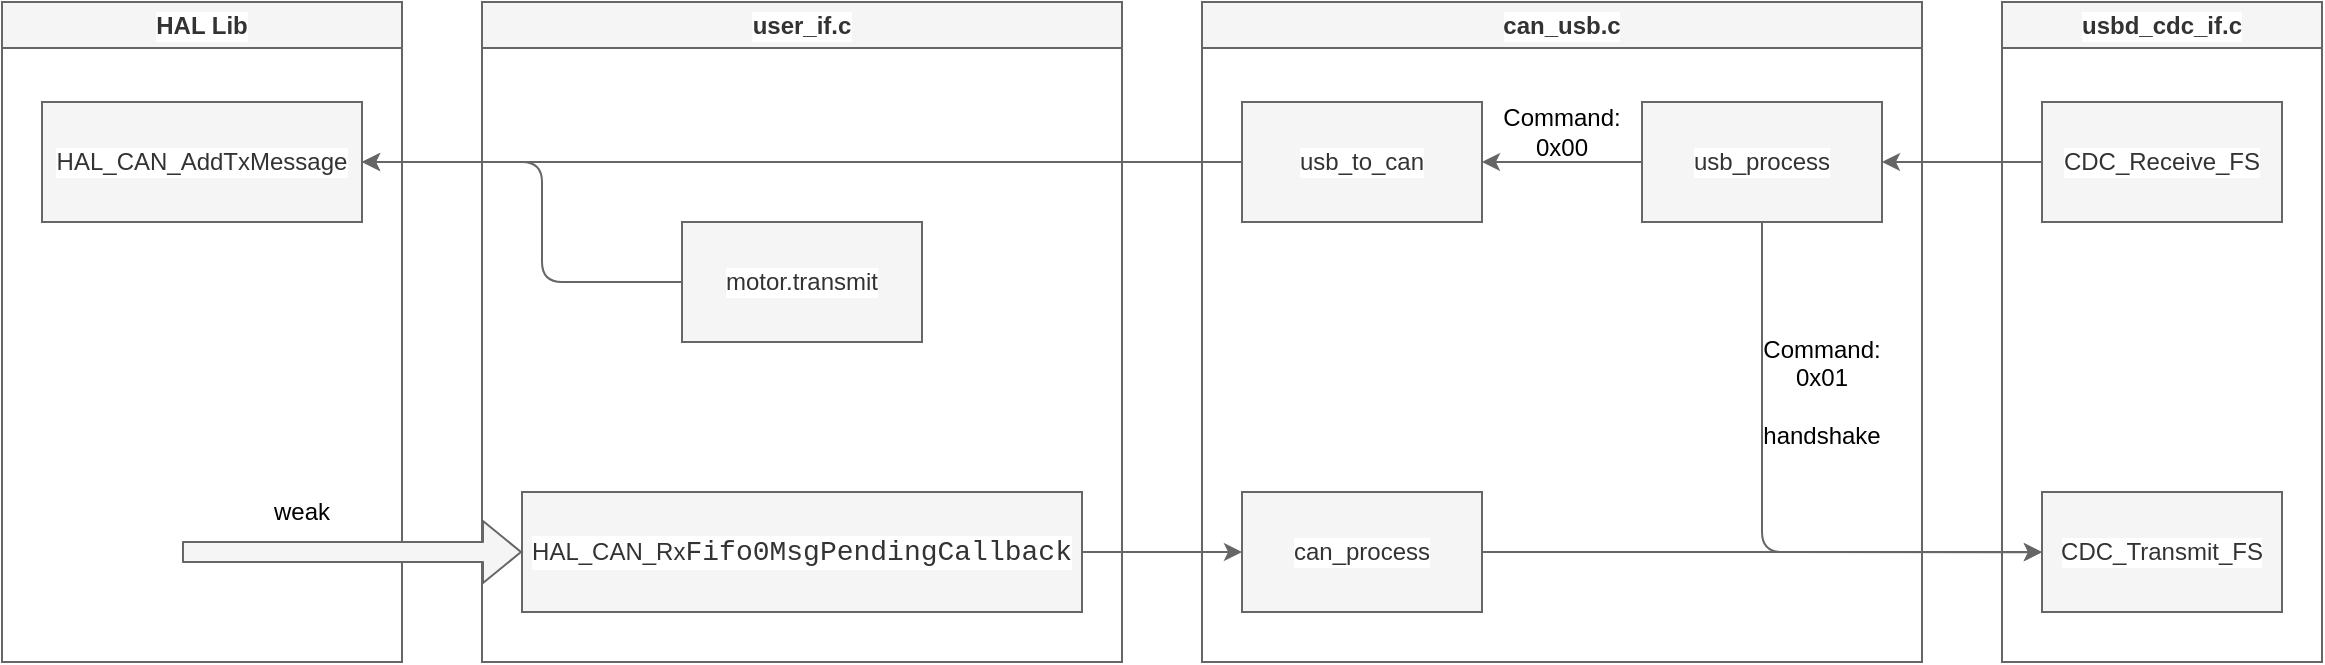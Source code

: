 <mxfile>
    <diagram id="ypseccQdJlciJ2LfmK2Z" name="Page-1">
        <mxGraphModel dx="2916" dy="825" grid="1" gridSize="10" guides="1" tooltips="1" connect="1" arrows="1" fold="1" page="1" pageScale="1" pageWidth="850" pageHeight="1100" math="0" shadow="0">
            <root>
                <mxCell id="0"/>
                <mxCell id="1" parent="0"/>
                <mxCell id="27" style="edgeStyle=orthogonalEdgeStyle;html=1;exitX=1;exitY=0.5;exitDx=0;exitDy=0;entryX=0;entryY=0.5;entryDx=0;entryDy=0;fontColor=#000000;labelBackgroundColor=#FFFFFF;fillColor=#f5f5f5;strokeColor=#666666;" parent="1" source="2" target="3" edge="1">
                    <mxGeometry relative="1" as="geometry"/>
                </mxCell>
                <mxCell id="26" style="edgeStyle=orthogonalEdgeStyle;html=1;exitX=1;exitY=0.5;exitDx=0;exitDy=0;fontColor=#000000;labelBackgroundColor=#FFFFFF;fillColor=#f5f5f5;strokeColor=#666666;" parent="1" source="3" edge="1">
                    <mxGeometry relative="1" as="geometry">
                        <mxPoint x="160" y="645.077" as="targetPoint"/>
                    </mxGeometry>
                </mxCell>
                <mxCell id="22" style="edgeStyle=orthogonalEdgeStyle;html=1;exitX=0;exitY=0.5;exitDx=0;exitDy=0;entryX=1;entryY=0.5;entryDx=0;entryDy=0;fontColor=#000000;labelBackgroundColor=#FFFFFF;fillColor=#f5f5f5;strokeColor=#666666;" parent="1" source="4" target="6" edge="1">
                    <mxGeometry relative="1" as="geometry"/>
                </mxCell>
                <mxCell id="25" style="edgeStyle=orthogonalEdgeStyle;html=1;exitX=0.5;exitY=1;exitDx=0;exitDy=0;entryX=0;entryY=0.5;entryDx=0;entryDy=0;fontColor=#000000;labelBackgroundColor=#FFFFFF;fillColor=#f5f5f5;strokeColor=#666666;" parent="1" source="4" target="7" edge="1">
                    <mxGeometry relative="1" as="geometry"/>
                </mxCell>
                <mxCell id="4" value="usb_process" style="rounded=0;whiteSpace=wrap;html=1;labelBackgroundColor=#FFFFFF;fillColor=#f5f5f5;fontColor=#333333;strokeColor=#666666;" parent="1" vertex="1">
                    <mxGeometry x="-40" y="420" width="120" height="60" as="geometry"/>
                </mxCell>
                <mxCell id="23" style="edgeStyle=orthogonalEdgeStyle;html=1;exitX=0;exitY=0.5;exitDx=0;exitDy=0;entryX=1;entryY=0.5;entryDx=0;entryDy=0;fontColor=#000000;labelBackgroundColor=#FFFFFF;fillColor=#f5f5f5;strokeColor=#666666;" parent="1" source="6" target="11" edge="1">
                    <mxGeometry relative="1" as="geometry"/>
                </mxCell>
                <mxCell id="6" value="usb_to_can" style="rounded=0;whiteSpace=wrap;html=1;labelBackgroundColor=#FFFFFF;fillColor=#f5f5f5;fontColor=#333333;strokeColor=#666666;" parent="1" vertex="1">
                    <mxGeometry x="-240" y="420" width="120" height="60" as="geometry"/>
                </mxCell>
                <mxCell id="7" value="CDC_Transmit_FS" style="rounded=0;whiteSpace=wrap;html=1;labelBackgroundColor=#FFFFFF;fillColor=#f5f5f5;fontColor=#333333;strokeColor=#666666;" parent="1" vertex="1">
                    <mxGeometry x="160" y="615" width="120" height="60" as="geometry"/>
                </mxCell>
                <mxCell id="21" style="edgeStyle=orthogonalEdgeStyle;html=1;exitX=0;exitY=0.5;exitDx=0;exitDy=0;entryX=1;entryY=0.5;entryDx=0;entryDy=0;fontColor=#000000;labelBackgroundColor=#FFFFFF;fillColor=#f5f5f5;strokeColor=#666666;" parent="1" source="8" target="4" edge="1">
                    <mxGeometry relative="1" as="geometry"/>
                </mxCell>
                <mxCell id="8" value="CDC_Receive_FS" style="rounded=0;whiteSpace=wrap;html=1;labelBackgroundColor=#FFFFFF;fillColor=#f5f5f5;fontColor=#333333;strokeColor=#666666;" parent="1" vertex="1">
                    <mxGeometry x="160" y="420" width="120" height="60" as="geometry"/>
                </mxCell>
                <mxCell id="11" value="HAL_CAN_AddTxMessage" style="rounded=0;whiteSpace=wrap;html=1;labelBackgroundColor=#FFFFFF;fillColor=#f5f5f5;fontColor=#333333;strokeColor=#666666;" parent="1" vertex="1">
                    <mxGeometry x="-840" y="420" width="160" height="60" as="geometry"/>
                </mxCell>
                <mxCell id="28" value="can_usb.c" style="swimlane;whiteSpace=wrap;html=1;labelBackgroundColor=#FFFFFF;fillColor=#f5f5f5;fontColor=#333333;strokeColor=#666666;" parent="1" vertex="1">
                    <mxGeometry x="-260" y="370" width="360" height="330" as="geometry"/>
                </mxCell>
                <mxCell id="37" value="Command:&lt;br&gt;0x00" style="text;html=1;fillColor=none;align=center;verticalAlign=middle;whiteSpace=wrap;rounded=0;labelBackgroundColor=none;fontColor=#000000;" parent="28" vertex="1">
                    <mxGeometry x="150" y="50" width="60" height="30" as="geometry"/>
                </mxCell>
                <mxCell id="38" value="Command:&lt;br&gt;0x01&lt;br&gt;&lt;br&gt;handshake" style="text;html=1;fillColor=none;align=center;verticalAlign=middle;whiteSpace=wrap;rounded=0;labelBackgroundColor=none;fontColor=#000000;" parent="28" vertex="1">
                    <mxGeometry x="280" y="160" width="60" height="70" as="geometry"/>
                </mxCell>
                <mxCell id="3" value="can_process" style="rounded=0;whiteSpace=wrap;html=1;labelBackgroundColor=#FFFFFF;fillColor=#f5f5f5;fontColor=#333333;strokeColor=#666666;" parent="28" vertex="1">
                    <mxGeometry x="20" y="245" width="120" height="60" as="geometry"/>
                </mxCell>
                <mxCell id="31" value="usbd_cdc_if.c" style="swimlane;whiteSpace=wrap;html=1;labelBackgroundColor=#FFFFFF;fillColor=#f5f5f5;fontColor=#333333;strokeColor=#666666;" parent="1" vertex="1">
                    <mxGeometry x="140" y="370" width="160" height="330" as="geometry"/>
                </mxCell>
                <mxCell id="32" value="user_if.c" style="swimlane;whiteSpace=wrap;html=1;labelBackgroundColor=#FFFFFF;fillColor=#f5f5f5;fontColor=#333333;strokeColor=#666666;" parent="1" vertex="1">
                    <mxGeometry x="-620" y="370" width="320" height="330" as="geometry"/>
                </mxCell>
                <mxCell id="2" value="&lt;font&gt;HAL_CAN_Rx&lt;span style=&quot;font-family: Consolas, &amp;quot;Courier New&amp;quot;, monospace; font-size: 14px;&quot;&gt;Fifo0MsgPendingCallback&lt;/span&gt;&lt;/font&gt;" style="rounded=0;whiteSpace=wrap;html=1;labelBackgroundColor=#FFFFFF;fillColor=#f5f5f5;fontColor=#333333;strokeColor=#666666;" parent="32" vertex="1">
                    <mxGeometry x="20" y="245" width="280" height="60" as="geometry"/>
                </mxCell>
                <mxCell id="40" value="motor.transmit" style="rounded=0;whiteSpace=wrap;html=1;labelBackgroundColor=#FFFFFF;fillColor=#f5f5f5;fontColor=#333333;strokeColor=#666666;" vertex="1" parent="32">
                    <mxGeometry x="100" y="110" width="120" height="60" as="geometry"/>
                </mxCell>
                <mxCell id="33" value="HAL Lib" style="swimlane;whiteSpace=wrap;html=1;labelBackgroundColor=#FFFFFF;fillColor=#f5f5f5;fontColor=#333333;strokeColor=#666666;" parent="1" vertex="1">
                    <mxGeometry x="-860" y="370" width="200" height="330" as="geometry"/>
                </mxCell>
                <mxCell id="36" value="weak" style="text;html=1;fillColor=none;align=center;verticalAlign=middle;whiteSpace=wrap;rounded=0;labelBackgroundColor=none;fontColor=#000000;" parent="33" vertex="1">
                    <mxGeometry x="120" y="240" width="60" height="30" as="geometry"/>
                </mxCell>
                <mxCell id="35" value="" style="shape=flexArrow;endArrow=classic;html=1;fontColor=#000000;entryX=0;entryY=0.5;entryDx=0;entryDy=0;labelBackgroundColor=#FFFFFF;fillColor=#f5f5f5;strokeColor=#666666;" parent="1" target="2" edge="1">
                    <mxGeometry width="50" height="50" relative="1" as="geometry">
                        <mxPoint x="-770" y="645" as="sourcePoint"/>
                        <mxPoint x="-410" y="500" as="targetPoint"/>
                    </mxGeometry>
                </mxCell>
                <mxCell id="44" style="edgeStyle=orthogonalEdgeStyle;html=1;exitX=0;exitY=0.5;exitDx=0;exitDy=0;entryX=1;entryY=0.5;entryDx=0;entryDy=0;fontColor=#000000;labelBackgroundColor=#FFFFFF;fillColor=#f5f5f5;strokeColor=#666666;" edge="1" parent="1" source="40" target="11">
                    <mxGeometry relative="1" as="geometry">
                        <mxPoint x="-230" y="460" as="sourcePoint"/>
                        <mxPoint x="-670" y="460" as="targetPoint"/>
                        <Array as="points">
                            <mxPoint x="-590" y="510"/>
                            <mxPoint x="-590" y="450"/>
                        </Array>
                    </mxGeometry>
                </mxCell>
            </root>
        </mxGraphModel>
    </diagram>
</mxfile>